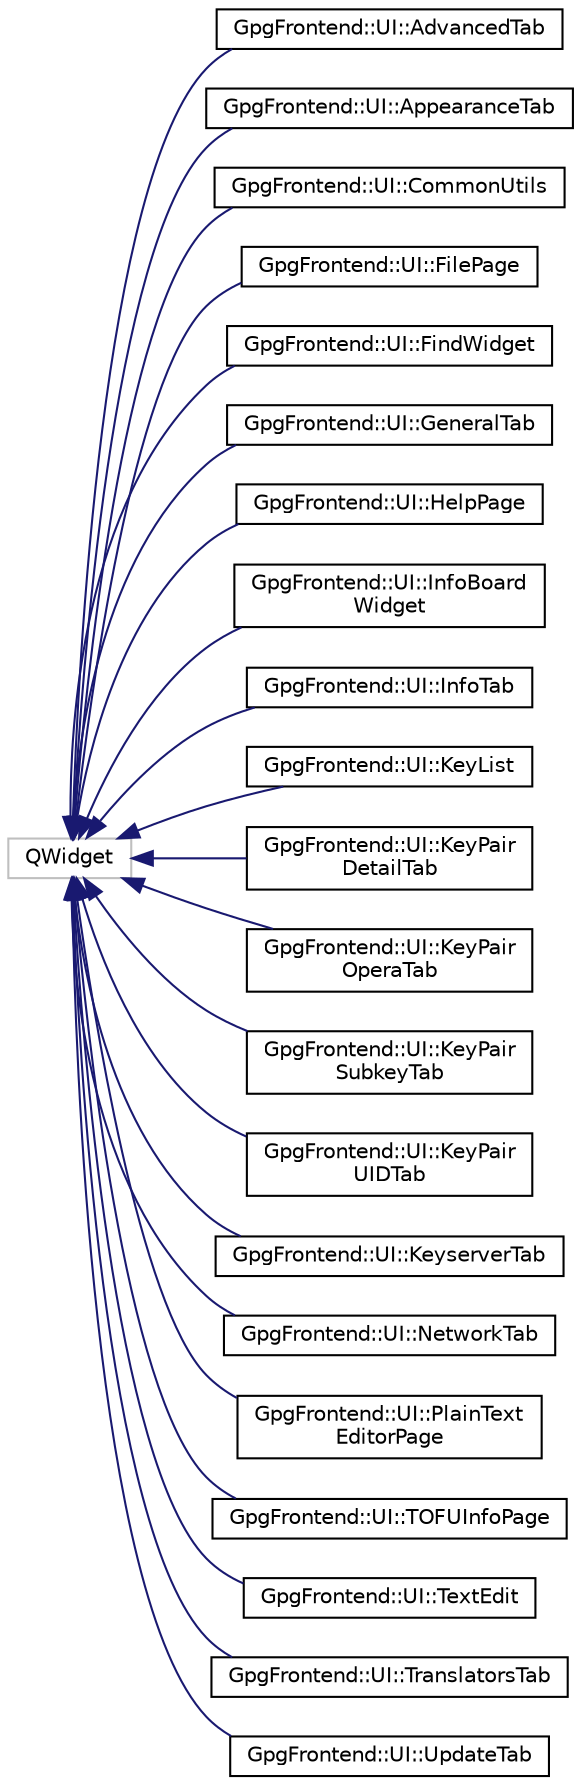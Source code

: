 digraph "Graphical Class Hierarchy"
{
 // INTERACTIVE_SVG=YES
 // LATEX_PDF_SIZE
  edge [fontname="Helvetica",fontsize="10",labelfontname="Helvetica",labelfontsize="10"];
  node [fontname="Helvetica",fontsize="10",shape=record];
  rankdir="LR";
  Node0 [label="QWidget",height=0.2,width=0.4,color="grey75", fillcolor="white", style="filled",tooltip=" "];
  Node0 -> Node1 [dir="back",color="midnightblue",fontsize="10",style="solid",fontname="Helvetica"];
  Node1 [label="GpgFrontend::UI::AdvancedTab",height=0.2,width=0.4,color="black", fillcolor="white", style="filled",URL="$classGpgFrontend_1_1UI_1_1AdvancedTab.html",tooltip=" "];
  Node0 -> Node2 [dir="back",color="midnightblue",fontsize="10",style="solid",fontname="Helvetica"];
  Node2 [label="GpgFrontend::UI::AppearanceTab",height=0.2,width=0.4,color="black", fillcolor="white", style="filled",URL="$classGpgFrontend_1_1UI_1_1AppearanceTab.html",tooltip=" "];
  Node0 -> Node3 [dir="back",color="midnightblue",fontsize="10",style="solid",fontname="Helvetica"];
  Node3 [label="GpgFrontend::UI::CommonUtils",height=0.2,width=0.4,color="black", fillcolor="white", style="filled",URL="$classGpgFrontend_1_1UI_1_1CommonUtils.html",tooltip=" "];
  Node0 -> Node4 [dir="back",color="midnightblue",fontsize="10",style="solid",fontname="Helvetica"];
  Node4 [label="GpgFrontend::UI::FilePage",height=0.2,width=0.4,color="black", fillcolor="white", style="filled",URL="$classGpgFrontend_1_1UI_1_1FilePage.html",tooltip=" "];
  Node0 -> Node5 [dir="back",color="midnightblue",fontsize="10",style="solid",fontname="Helvetica"];
  Node5 [label="GpgFrontend::UI::FindWidget",height=0.2,width=0.4,color="black", fillcolor="white", style="filled",URL="$classGpgFrontend_1_1UI_1_1FindWidget.html",tooltip="Class for handling the find widget shown at buttom of a textedit-page."];
  Node0 -> Node6 [dir="back",color="midnightblue",fontsize="10",style="solid",fontname="Helvetica"];
  Node6 [label="GpgFrontend::UI::GeneralTab",height=0.2,width=0.4,color="black", fillcolor="white", style="filled",URL="$classGpgFrontend_1_1UI_1_1GeneralTab.html",tooltip=" "];
  Node0 -> Node7 [dir="back",color="midnightblue",fontsize="10",style="solid",fontname="Helvetica"];
  Node7 [label="GpgFrontend::UI::HelpPage",height=0.2,width=0.4,color="black", fillcolor="white", style="filled",URL="$classGpgFrontend_1_1UI_1_1HelpPage.html",tooltip=" "];
  Node0 -> Node8 [dir="back",color="midnightblue",fontsize="10",style="solid",fontname="Helvetica"];
  Node8 [label="GpgFrontend::UI::InfoBoard\lWidget",height=0.2,width=0.4,color="black", fillcolor="white", style="filled",URL="$classGpgFrontend_1_1UI_1_1InfoBoardWidget.html",tooltip="Class for handling the verify label shown at bottom of a textedit-page."];
  Node0 -> Node9 [dir="back",color="midnightblue",fontsize="10",style="solid",fontname="Helvetica"];
  Node9 [label="GpgFrontend::UI::InfoTab",height=0.2,width=0.4,color="black", fillcolor="white", style="filled",URL="$classGpgFrontend_1_1UI_1_1InfoTab.html",tooltip="Class containing the main tab of about dialog."];
  Node0 -> Node10 [dir="back",color="midnightblue",fontsize="10",style="solid",fontname="Helvetica"];
  Node10 [label="GpgFrontend::UI::KeyList",height=0.2,width=0.4,color="black", fillcolor="white", style="filled",URL="$classGpgFrontend_1_1UI_1_1KeyList.html",tooltip=" "];
  Node0 -> Node11 [dir="back",color="midnightblue",fontsize="10",style="solid",fontname="Helvetica"];
  Node11 [label="GpgFrontend::UI::KeyPair\lDetailTab",height=0.2,width=0.4,color="black", fillcolor="white", style="filled",URL="$classGpgFrontend_1_1UI_1_1KeyPairDetailTab.html",tooltip=" "];
  Node0 -> Node12 [dir="back",color="midnightblue",fontsize="10",style="solid",fontname="Helvetica"];
  Node12 [label="GpgFrontend::UI::KeyPair\lOperaTab",height=0.2,width=0.4,color="black", fillcolor="white", style="filled",URL="$classGpgFrontend_1_1UI_1_1KeyPairOperaTab.html",tooltip=" "];
  Node0 -> Node13 [dir="back",color="midnightblue",fontsize="10",style="solid",fontname="Helvetica"];
  Node13 [label="GpgFrontend::UI::KeyPair\lSubkeyTab",height=0.2,width=0.4,color="black", fillcolor="white", style="filled",URL="$classGpgFrontend_1_1UI_1_1KeyPairSubkeyTab.html",tooltip=" "];
  Node0 -> Node14 [dir="back",color="midnightblue",fontsize="10",style="solid",fontname="Helvetica"];
  Node14 [label="GpgFrontend::UI::KeyPair\lUIDTab",height=0.2,width=0.4,color="black", fillcolor="white", style="filled",URL="$classGpgFrontend_1_1UI_1_1KeyPairUIDTab.html",tooltip=" "];
  Node0 -> Node15 [dir="back",color="midnightblue",fontsize="10",style="solid",fontname="Helvetica"];
  Node15 [label="GpgFrontend::UI::KeyserverTab",height=0.2,width=0.4,color="black", fillcolor="white", style="filled",URL="$classGpgFrontend_1_1UI_1_1KeyserverTab.html",tooltip=" "];
  Node0 -> Node16 [dir="back",color="midnightblue",fontsize="10",style="solid",fontname="Helvetica"];
  Node16 [label="GpgFrontend::UI::NetworkTab",height=0.2,width=0.4,color="black", fillcolor="white", style="filled",URL="$classGpgFrontend_1_1UI_1_1NetworkTab.html",tooltip=" "];
  Node0 -> Node17 [dir="back",color="midnightblue",fontsize="10",style="solid",fontname="Helvetica"];
  Node17 [label="GpgFrontend::UI::PlainText\lEditorPage",height=0.2,width=0.4,color="black", fillcolor="white", style="filled",URL="$classGpgFrontend_1_1UI_1_1PlainTextEditorPage.html",tooltip="Class for handling a single tab of the tabwidget."];
  Node0 -> Node18 [dir="back",color="midnightblue",fontsize="10",style="solid",fontname="Helvetica"];
  Node18 [label="GpgFrontend::UI::TOFUInfoPage",height=0.2,width=0.4,color="black", fillcolor="white", style="filled",URL="$classGpgFrontend_1_1UI_1_1TOFUInfoPage.html",tooltip=" "];
  Node0 -> Node19 [dir="back",color="midnightblue",fontsize="10",style="solid",fontname="Helvetica"];
  Node19 [label="GpgFrontend::UI::TextEdit",height=0.2,width=0.4,color="black", fillcolor="white", style="filled",URL="$classGpgFrontend_1_1UI_1_1TextEdit.html",tooltip="TextEdit class."];
  Node0 -> Node20 [dir="back",color="midnightblue",fontsize="10",style="solid",fontname="Helvetica"];
  Node20 [label="GpgFrontend::UI::TranslatorsTab",height=0.2,width=0.4,color="black", fillcolor="white", style="filled",URL="$classGpgFrontend_1_1UI_1_1TranslatorsTab.html",tooltip="Class containing the translator tab of about dialog."];
  Node0 -> Node21 [dir="back",color="midnightblue",fontsize="10",style="solid",fontname="Helvetica"];
  Node21 [label="GpgFrontend::UI::UpdateTab",height=0.2,width=0.4,color="black", fillcolor="white", style="filled",URL="$classGpgFrontend_1_1UI_1_1UpdateTab.html",tooltip="Class containing the main tab of about dialog."];
}
